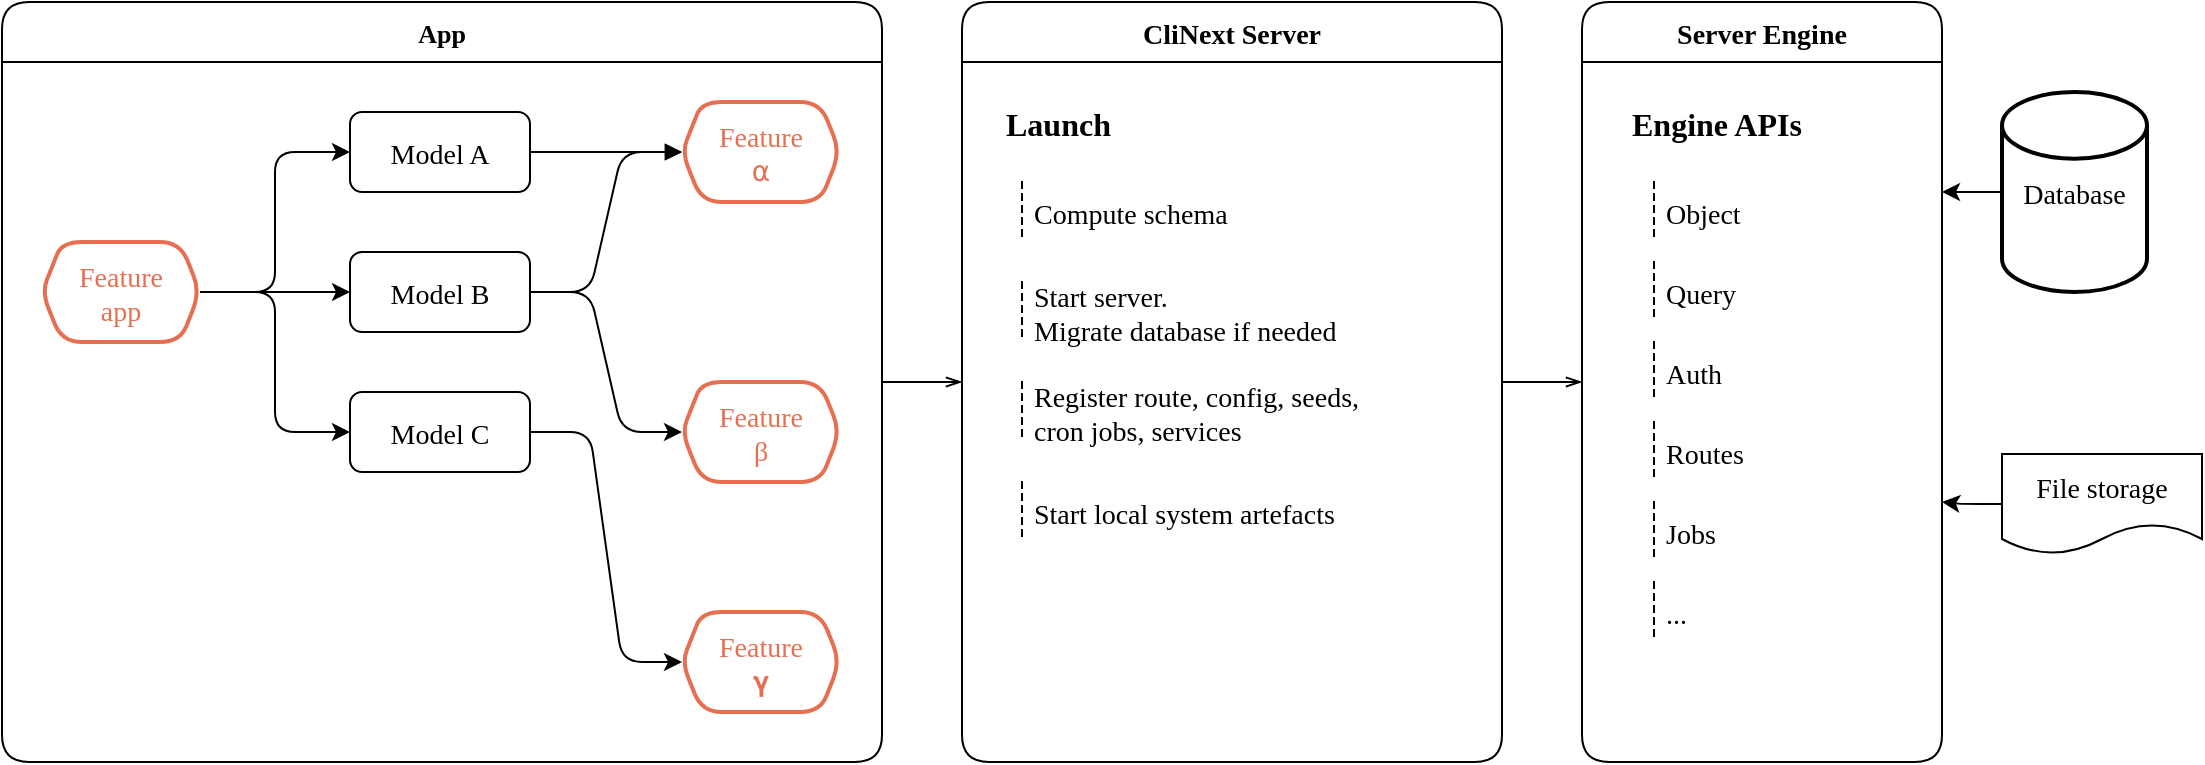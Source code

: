<mxfile version="22.1.21" type="device">
  <diagram id="JGq5mMFjrIXwyw8050Zy" name="overview">
    <mxGraphModel dx="2285" dy="1122" grid="1" gridSize="10" guides="1" tooltips="1" connect="1" arrows="1" fold="1" page="1" pageScale="1" pageWidth="827" pageHeight="1169" math="0" shadow="0">
      <root>
        <mxCell id="0" />
        <mxCell id="1" parent="0" />
        <mxCell id="jO4-bG8q1z7JqDZY6VAb-1" value="" style="edgeStyle=orthogonalEdgeStyle;rounded=1;orthogonalLoop=1;jettySize=auto;exitX=1;exitY=0.5;exitDx=0;exitDy=0;entryX=0;entryY=0.5;entryDx=0;entryDy=0;endArrow=openThin;endFill=0;fontFamily=Space Grotesk;" parent="1" source="7iNomwiGGK1y9IakOSY6-1" target="GkBf_ReJm_KXZPCguamX-12" edge="1">
          <mxGeometry relative="1" as="geometry" />
        </mxCell>
        <mxCell id="7iNomwiGGK1y9IakOSY6-1" value="App" style="swimlane;rounded=1;fontFamily=Space Grotesk;startSize=30;fontSize=13;" parent="1" vertex="1">
          <mxGeometry x="-50" y="180" width="440" height="380" as="geometry" />
        </mxCell>
        <mxCell id="RBQA4vdteTvTgHRCX-G--25" value="Model A" style="rounded=1;fontFamily=Space Grotesk;fontSize=14;" vertex="1" parent="7iNomwiGGK1y9IakOSY6-1">
          <mxGeometry x="174" y="55" width="90" height="40" as="geometry" />
        </mxCell>
        <mxCell id="RBQA4vdteTvTgHRCX-G--28" value="Model B" style="rounded=1;fontFamily=Space Grotesk;fontSize=14;" vertex="1" parent="7iNomwiGGK1y9IakOSY6-1">
          <mxGeometry x="174" y="125" width="90" height="40" as="geometry" />
        </mxCell>
        <mxCell id="RBQA4vdteTvTgHRCX-G--30" value="Model C" style="rounded=1;fontFamily=Space Grotesk;fontSize=14;" vertex="1" parent="7iNomwiGGK1y9IakOSY6-1">
          <mxGeometry x="174" y="195" width="90" height="40" as="geometry" />
        </mxCell>
        <mxCell id="RBQA4vdteTvTgHRCX-G--31" value="Feature &#xa;⍺" style="shape=hexagon;perimeter=hexagonPerimeter2;fixedSize=1;rounded=1;size=10;fontFamily=Space Grotesk;strokeColor=#e76f51;strokeWidth=2;fontColor=#E76F51;fontSize=14;" vertex="1" parent="7iNomwiGGK1y9IakOSY6-1">
          <mxGeometry x="340" y="50" width="79" height="50" as="geometry" />
        </mxCell>
        <mxCell id="RBQA4vdteTvTgHRCX-G--24" value="" style="edgeStyle=orthogonalEdgeStyle;rounded=1;orthogonalLoop=1;jettySize=auto;curved=1;strokeWidth=1;endArrow=block;endFill=1;fontFamily=Space Grotesk;fontSize=14;" edge="1" parent="7iNomwiGGK1y9IakOSY6-1" source="RBQA4vdteTvTgHRCX-G--25" target="RBQA4vdteTvTgHRCX-G--31">
          <mxGeometry relative="1" as="geometry" />
        </mxCell>
        <mxCell id="RBQA4vdteTvTgHRCX-G--26" value="" style="edgeStyle=entityRelationEdgeStyle;rounded=1;orthogonalLoop=1;jettySize=auto;strokeWidth=1;endArrow=block;endFill=1;fontFamily=Space Grotesk;fontSize=14;" edge="1" parent="7iNomwiGGK1y9IakOSY6-1" source="RBQA4vdteTvTgHRCX-G--28" target="RBQA4vdteTvTgHRCX-G--31">
          <mxGeometry relative="1" as="geometry" />
        </mxCell>
        <mxCell id="RBQA4vdteTvTgHRCX-G--32" value="Feature &#xa;β" style="shape=hexagon;perimeter=hexagonPerimeter2;fixedSize=1;rounded=1;size=10;fontFamily=Space Grotesk;strokeColor=#e76f51;strokeWidth=2;fontColor=#E76F51;fontSize=14;" vertex="1" parent="7iNomwiGGK1y9IakOSY6-1">
          <mxGeometry x="340" y="190" width="79" height="50" as="geometry" />
        </mxCell>
        <mxCell id="RBQA4vdteTvTgHRCX-G--27" value="" style="edgeStyle=entityRelationEdgeStyle;rounded=1;orthogonalLoop=1;jettySize=auto;entryX=0;entryY=0.5;entryDx=0;entryDy=0;endArrow=classic;endFill=1;fontFamily=Space Grotesk;fontSize=14;" edge="1" parent="7iNomwiGGK1y9IakOSY6-1" source="RBQA4vdteTvTgHRCX-G--28" target="RBQA4vdteTvTgHRCX-G--32">
          <mxGeometry relative="1" as="geometry" />
        </mxCell>
        <mxCell id="RBQA4vdteTvTgHRCX-G--33" value="Feature &#xa;𝛄" style="shape=hexagon;perimeter=hexagonPerimeter2;fixedSize=1;rounded=1;size=10;fontFamily=Space Grotesk;strokeColor=#e76f51;strokeWidth=2;fontColor=#E76F51;fontSize=14;" vertex="1" parent="7iNomwiGGK1y9IakOSY6-1">
          <mxGeometry x="340" y="305" width="79" height="50" as="geometry" />
        </mxCell>
        <mxCell id="RBQA4vdteTvTgHRCX-G--29" style="edgeStyle=entityRelationEdgeStyle;rounded=1;orthogonalLoop=1;jettySize=auto;html=1;exitX=1;exitY=0.5;exitDx=0;exitDy=0;entryX=0;entryY=0.5;entryDx=0;entryDy=0;fontSize=14;" edge="1" parent="7iNomwiGGK1y9IakOSY6-1" source="RBQA4vdteTvTgHRCX-G--30" target="RBQA4vdteTvTgHRCX-G--33">
          <mxGeometry relative="1" as="geometry" />
        </mxCell>
        <mxCell id="RBQA4vdteTvTgHRCX-G--34" style="edgeStyle=orthogonalEdgeStyle;rounded=1;orthogonalLoop=1;jettySize=auto;html=1;entryX=0;entryY=0.5;entryDx=0;entryDy=0;fontSize=14;" edge="1" parent="7iNomwiGGK1y9IakOSY6-1" source="RBQA4vdteTvTgHRCX-G--37" target="RBQA4vdteTvTgHRCX-G--25">
          <mxGeometry relative="1" as="geometry" />
        </mxCell>
        <mxCell id="RBQA4vdteTvTgHRCX-G--35" style="edgeStyle=orthogonalEdgeStyle;rounded=1;orthogonalLoop=1;jettySize=auto;html=1;exitX=1;exitY=0.5;exitDx=0;exitDy=0;entryX=0;entryY=0.5;entryDx=0;entryDy=0;fontSize=14;" edge="1" parent="7iNomwiGGK1y9IakOSY6-1" source="RBQA4vdteTvTgHRCX-G--37" target="RBQA4vdteTvTgHRCX-G--28">
          <mxGeometry relative="1" as="geometry" />
        </mxCell>
        <mxCell id="RBQA4vdteTvTgHRCX-G--36" style="edgeStyle=orthogonalEdgeStyle;rounded=1;orthogonalLoop=1;jettySize=auto;html=1;entryX=0;entryY=0.5;entryDx=0;entryDy=0;fontSize=14;" edge="1" parent="7iNomwiGGK1y9IakOSY6-1" source="RBQA4vdteTvTgHRCX-G--37" target="RBQA4vdteTvTgHRCX-G--30">
          <mxGeometry relative="1" as="geometry" />
        </mxCell>
        <mxCell id="RBQA4vdteTvTgHRCX-G--37" value="Feature &#xa;app" style="shape=hexagon;perimeter=hexagonPerimeter2;fixedSize=1;rounded=1;size=10;fontFamily=Space Grotesk;fontStyle=0;strokeColor=#e76f51;strokeWidth=2;fontColor=#E76F51;fontSize=14;" vertex="1" parent="7iNomwiGGK1y9IakOSY6-1">
          <mxGeometry x="20" y="120" width="79" height="50" as="geometry" />
        </mxCell>
        <mxCell id="jO4-bG8q1z7JqDZY6VAb-2" value="" style="edgeStyle=orthogonalEdgeStyle;rounded=1;orthogonalLoop=1;jettySize=auto;exitX=1;exitY=0.5;exitDx=0;exitDy=0;entryX=0;entryY=0.5;entryDx=0;entryDy=0;endArrow=openThin;endFill=0;fontFamily=Space Grotesk;" parent="1" source="GkBf_ReJm_KXZPCguamX-12" target="GkBf_ReJm_KXZPCguamX-23" edge="1">
          <mxGeometry relative="1" as="geometry" />
        </mxCell>
        <mxCell id="GkBf_ReJm_KXZPCguamX-12" value="CliNext Server" style="swimlane;rounded=1;fontFamily=Space Grotesk;startSize=30;fontSize=14;" parent="1" vertex="1">
          <mxGeometry x="430" y="180" width="270" height="380" as="geometry" />
        </mxCell>
        <mxCell id="RBQA4vdteTvTgHRCX-G--16" value="Launch" style="text;strokeColor=none;fillColor=none;fontSize=16;fontStyle=1;verticalAlign=middle;align=left;fontFamily=Space Grotesk;" vertex="1" parent="GkBf_ReJm_KXZPCguamX-12">
          <mxGeometry x="20" y="40" width="100" height="40" as="geometry" />
        </mxCell>
        <mxCell id="RBQA4vdteTvTgHRCX-G--17" value="Compute schema" style="shape=partialRectangle;fillColor=none;align=left;verticalAlign=middle;strokeColor=none;spacingLeft=34;rotatable=0;points=[[0,0.5],[1,0.5]];portConstraint=eastwest;dropTarget=0;rounded=1;fontSize=14;fontFamily=Space Grotesk;" vertex="1" parent="GkBf_ReJm_KXZPCguamX-12">
          <mxGeometry y="90" width="90" height="30" as="geometry" />
        </mxCell>
        <mxCell id="RBQA4vdteTvTgHRCX-G--18" value="" style="shape=partialRectangle;top=0;left=0;bottom=0;fillColor=none;stokeWidth=1;dashed=1;align=left;verticalAlign=middle;spacingLeft=4;spacingRight=4;overflow=hidden;rotatable=0;points=[];portConstraint=eastwest;part=1;rounded=1;" vertex="1" connectable="0" parent="RBQA4vdteTvTgHRCX-G--17">
          <mxGeometry width="30" height="30" as="geometry" />
        </mxCell>
        <mxCell id="RBQA4vdteTvTgHRCX-G--19" value="Start server. &#xa;Migrate database if needed" style="shape=partialRectangle;fillColor=none;align=left;verticalAlign=middle;strokeColor=none;spacingLeft=34;rotatable=0;points=[[0,0.5],[1,0.5]];portConstraint=eastwest;dropTarget=0;rounded=1;fontSize=14;fontFamily=Space Grotesk;" vertex="1" parent="GkBf_ReJm_KXZPCguamX-12">
          <mxGeometry y="140" width="90" height="30" as="geometry" />
        </mxCell>
        <mxCell id="RBQA4vdteTvTgHRCX-G--20" value="" style="shape=partialRectangle;top=0;left=0;bottom=0;fillColor=none;stokeWidth=1;dashed=1;align=left;verticalAlign=middle;spacingLeft=4;spacingRight=4;overflow=hidden;rotatable=0;points=[];portConstraint=eastwest;part=1;rounded=1;" vertex="1" connectable="0" parent="RBQA4vdteTvTgHRCX-G--19">
          <mxGeometry width="30" height="30" as="geometry" />
        </mxCell>
        <mxCell id="RBQA4vdteTvTgHRCX-G--21" value="Register route, config, seeds, &#xa;cron jobs, services" style="shape=partialRectangle;fillColor=none;align=left;verticalAlign=middle;strokeColor=none;spacingLeft=34;rotatable=0;points=[[0,0.5],[1,0.5]];portConstraint=eastwest;dropTarget=0;rounded=1;fontSize=14;fontFamily=Space Grotesk;" vertex="1" parent="GkBf_ReJm_KXZPCguamX-12">
          <mxGeometry y="190" width="90" height="30" as="geometry" />
        </mxCell>
        <mxCell id="RBQA4vdteTvTgHRCX-G--22" value="" style="shape=partialRectangle;top=0;left=0;bottom=0;fillColor=none;stokeWidth=1;dashed=1;align=left;verticalAlign=middle;spacingLeft=4;spacingRight=4;overflow=hidden;rotatable=0;points=[];portConstraint=eastwest;part=1;rounded=1;" vertex="1" connectable="0" parent="RBQA4vdteTvTgHRCX-G--21">
          <mxGeometry width="30" height="30" as="geometry" />
        </mxCell>
        <mxCell id="RBQA4vdteTvTgHRCX-G--38" value="Start local system artefacts" style="shape=partialRectangle;fillColor=none;align=left;verticalAlign=middle;strokeColor=none;spacingLeft=34;rotatable=0;points=[[0,0.5],[1,0.5]];portConstraint=eastwest;dropTarget=0;rounded=1;fontSize=14;fontFamily=Space Grotesk;" vertex="1" parent="GkBf_ReJm_KXZPCguamX-12">
          <mxGeometry y="240" width="90" height="30" as="geometry" />
        </mxCell>
        <mxCell id="RBQA4vdteTvTgHRCX-G--39" value="" style="shape=partialRectangle;top=0;left=0;bottom=0;fillColor=none;stokeWidth=1;dashed=1;align=left;verticalAlign=middle;spacingLeft=4;spacingRight=4;overflow=hidden;rotatable=0;points=[];portConstraint=eastwest;part=1;rounded=1;" vertex="1" connectable="0" parent="RBQA4vdteTvTgHRCX-G--38">
          <mxGeometry width="30" height="30" as="geometry" />
        </mxCell>
        <mxCell id="GkBf_ReJm_KXZPCguamX-23" value="Server Engine" style="swimlane;rounded=1;fontFamily=Space Grotesk;startSize=30;fontSize=14;" parent="1" vertex="1">
          <mxGeometry x="740" y="180" width="180" height="380" as="geometry" />
        </mxCell>
        <mxCell id="GkBf_ReJm_KXZPCguamX-29" style="edgeStyle=orthogonalEdgeStyle;rounded=1;orthogonalLoop=1;jettySize=auto;html=1;entryX=1;entryY=0.5;entryDx=0;entryDy=0;" parent="GkBf_ReJm_KXZPCguamX-23" edge="1">
          <mxGeometry relative="1" as="geometry">
            <mxPoint x="164" y="210" as="sourcePoint" />
          </mxGeometry>
        </mxCell>
        <mxCell id="RBQA4vdteTvTgHRCX-G--3" value="Query" style="shape=partialRectangle;fillColor=none;align=left;verticalAlign=middle;strokeColor=none;spacingLeft=34;rotatable=0;points=[[0,0.5],[1,0.5]];portConstraint=eastwest;dropTarget=0;rounded=1;fontSize=14;fontFamily=Space Grotesk;" vertex="1" parent="GkBf_ReJm_KXZPCguamX-23">
          <mxGeometry x="6" y="130" width="90" height="30" as="geometry" />
        </mxCell>
        <mxCell id="RBQA4vdteTvTgHRCX-G--4" value="" style="shape=partialRectangle;top=0;left=0;bottom=0;fillColor=none;stokeWidth=1;dashed=1;align=left;verticalAlign=middle;spacingLeft=4;spacingRight=4;overflow=hidden;rotatable=0;points=[];portConstraint=eastwest;part=1;rounded=1;" vertex="1" connectable="0" parent="RBQA4vdteTvTgHRCX-G--3">
          <mxGeometry width="30" height="30" as="geometry" />
        </mxCell>
        <mxCell id="RBQA4vdteTvTgHRCX-G--5" value="Object" style="shape=partialRectangle;fillColor=none;align=left;verticalAlign=middle;strokeColor=none;spacingLeft=34;rotatable=0;points=[[0,0.5],[1,0.5]];portConstraint=eastwest;dropTarget=0;rounded=1;fontSize=14;fontFamily=Space Grotesk;" vertex="1" parent="GkBf_ReJm_KXZPCguamX-23">
          <mxGeometry x="6" y="90" width="90" height="30" as="geometry" />
        </mxCell>
        <mxCell id="RBQA4vdteTvTgHRCX-G--6" value="" style="shape=partialRectangle;top=0;left=0;bottom=0;fillColor=none;stokeWidth=1;dashed=1;align=left;verticalAlign=middle;spacingLeft=4;spacingRight=4;overflow=hidden;rotatable=0;points=[];portConstraint=eastwest;part=1;rounded=1;" vertex="1" connectable="0" parent="RBQA4vdteTvTgHRCX-G--5">
          <mxGeometry width="30" height="30" as="geometry" />
        </mxCell>
        <mxCell id="RBQA4vdteTvTgHRCX-G--7" value="Auth" style="shape=partialRectangle;fillColor=none;align=left;verticalAlign=middle;strokeColor=none;spacingLeft=34;rotatable=0;points=[[0,0.5],[1,0.5]];portConstraint=eastwest;dropTarget=0;rounded=1;fontSize=14;fontFamily=Space Grotesk;" vertex="1" parent="GkBf_ReJm_KXZPCguamX-23">
          <mxGeometry x="6" y="170" width="90" height="30" as="geometry" />
        </mxCell>
        <mxCell id="RBQA4vdteTvTgHRCX-G--8" value="" style="shape=partialRectangle;top=0;left=0;bottom=0;fillColor=none;stokeWidth=1;dashed=1;align=left;verticalAlign=middle;spacingLeft=4;spacingRight=4;overflow=hidden;rotatable=0;points=[];portConstraint=eastwest;part=1;rounded=1;" vertex="1" connectable="0" parent="RBQA4vdteTvTgHRCX-G--7">
          <mxGeometry width="30" height="30" as="geometry" />
        </mxCell>
        <mxCell id="RBQA4vdteTvTgHRCX-G--9" value="Routes" style="shape=partialRectangle;fillColor=none;align=left;verticalAlign=middle;strokeColor=none;spacingLeft=34;rotatable=0;points=[[0,0.5],[1,0.5]];portConstraint=eastwest;dropTarget=0;rounded=1;fontSize=14;fontFamily=Space Grotesk;" vertex="1" parent="GkBf_ReJm_KXZPCguamX-23">
          <mxGeometry x="6" y="210" width="90" height="30" as="geometry" />
        </mxCell>
        <mxCell id="RBQA4vdteTvTgHRCX-G--10" value="" style="shape=partialRectangle;top=0;left=0;bottom=0;fillColor=none;stokeWidth=1;dashed=1;align=left;verticalAlign=middle;spacingLeft=4;spacingRight=4;overflow=hidden;rotatable=0;points=[];portConstraint=eastwest;part=1;rounded=1;" vertex="1" connectable="0" parent="RBQA4vdteTvTgHRCX-G--9">
          <mxGeometry width="30" height="30" as="geometry" />
        </mxCell>
        <mxCell id="RBQA4vdteTvTgHRCX-G--11" value="Jobs" style="shape=partialRectangle;fillColor=none;align=left;verticalAlign=middle;strokeColor=none;spacingLeft=34;rotatable=0;points=[[0,0.5],[1,0.5]];portConstraint=eastwest;dropTarget=0;rounded=1;fontSize=14;fontFamily=Space Grotesk;" vertex="1" parent="GkBf_ReJm_KXZPCguamX-23">
          <mxGeometry x="6" y="250" width="90" height="30" as="geometry" />
        </mxCell>
        <mxCell id="RBQA4vdteTvTgHRCX-G--12" value="" style="shape=partialRectangle;top=0;left=0;bottom=0;fillColor=none;stokeWidth=1;dashed=1;align=left;verticalAlign=middle;spacingLeft=4;spacingRight=4;overflow=hidden;rotatable=0;points=[];portConstraint=eastwest;part=1;rounded=1;" vertex="1" connectable="0" parent="RBQA4vdteTvTgHRCX-G--11">
          <mxGeometry width="30" height="30" as="geometry" />
        </mxCell>
        <mxCell id="RBQA4vdteTvTgHRCX-G--13" value="..." style="shape=partialRectangle;fillColor=none;align=left;verticalAlign=middle;strokeColor=none;spacingLeft=34;rotatable=0;points=[[0,0.5],[1,0.5]];portConstraint=eastwest;dropTarget=0;rounded=1;fontSize=14;fontFamily=Space Grotesk;" vertex="1" parent="GkBf_ReJm_KXZPCguamX-23">
          <mxGeometry x="6" y="290" width="90" height="30" as="geometry" />
        </mxCell>
        <mxCell id="RBQA4vdteTvTgHRCX-G--14" value="" style="shape=partialRectangle;top=0;left=0;bottom=0;fillColor=none;stokeWidth=1;dashed=1;align=left;verticalAlign=middle;spacingLeft=4;spacingRight=4;overflow=hidden;rotatable=0;points=[];portConstraint=eastwest;part=1;rounded=1;" vertex="1" connectable="0" parent="RBQA4vdteTvTgHRCX-G--13">
          <mxGeometry width="30" height="30" as="geometry" />
        </mxCell>
        <mxCell id="RBQA4vdteTvTgHRCX-G--15" value="Engine APIs" style="text;strokeColor=none;fillColor=none;fontSize=16;fontStyle=1;verticalAlign=middle;align=left;fontFamily=Space Grotesk;" vertex="1" parent="GkBf_ReJm_KXZPCguamX-23">
          <mxGeometry x="23" y="40" width="100" height="40" as="geometry" />
        </mxCell>
        <mxCell id="GkBf_ReJm_KXZPCguamX-38" value="" style="rounded=1;orthogonalLoop=1;jettySize=auto;fontFamily=Space Grotesk;entryX=1;entryY=0.25;entryDx=0;entryDy=0;" parent="1" source="RBQA4vdteTvTgHRCX-G--1" target="GkBf_ReJm_KXZPCguamX-23" edge="1">
          <mxGeometry relative="1" as="geometry">
            <mxPoint x="1000" y="290" as="sourcePoint" />
            <mxPoint x="940" y="270" as="targetPoint" />
          </mxGeometry>
        </mxCell>
        <mxCell id="GkBf_ReJm_KXZPCguamX-45" value="" style="edgeStyle=orthogonalEdgeStyle;rounded=1;orthogonalLoop=1;jettySize=auto;fontFamily=Space Grotesk;" parent="1" source="Vka3GxXvQhmj2TmSdQw_-1" edge="1">
          <mxGeometry relative="1" as="geometry">
            <mxPoint x="947.507" y="430" as="sourcePoint" />
            <mxPoint x="920" y="430" as="targetPoint" />
          </mxGeometry>
        </mxCell>
        <mxCell id="RBQA4vdteTvTgHRCX-G--1" value="Database" style="strokeWidth=2;shape=mxgraph.flowchart.database;rounded=1;fontFamily=Space Grotesk;fontSize=14;" vertex="1" parent="1">
          <mxGeometry x="950" y="225" width="72.5" height="100" as="geometry" />
        </mxCell>
        <mxCell id="Vka3GxXvQhmj2TmSdQw_-1" value="&lt;font style=&quot;font-size: 14px;&quot; face=&quot;Space Grotesk&quot;&gt;File storage&lt;/font&gt;" style="shape=document;whiteSpace=wrap;html=1;boundedLbl=1;rounded=1;" vertex="1" parent="1">
          <mxGeometry x="950" y="406" width="100" height="50" as="geometry" />
        </mxCell>
      </root>
    </mxGraphModel>
  </diagram>
</mxfile>
